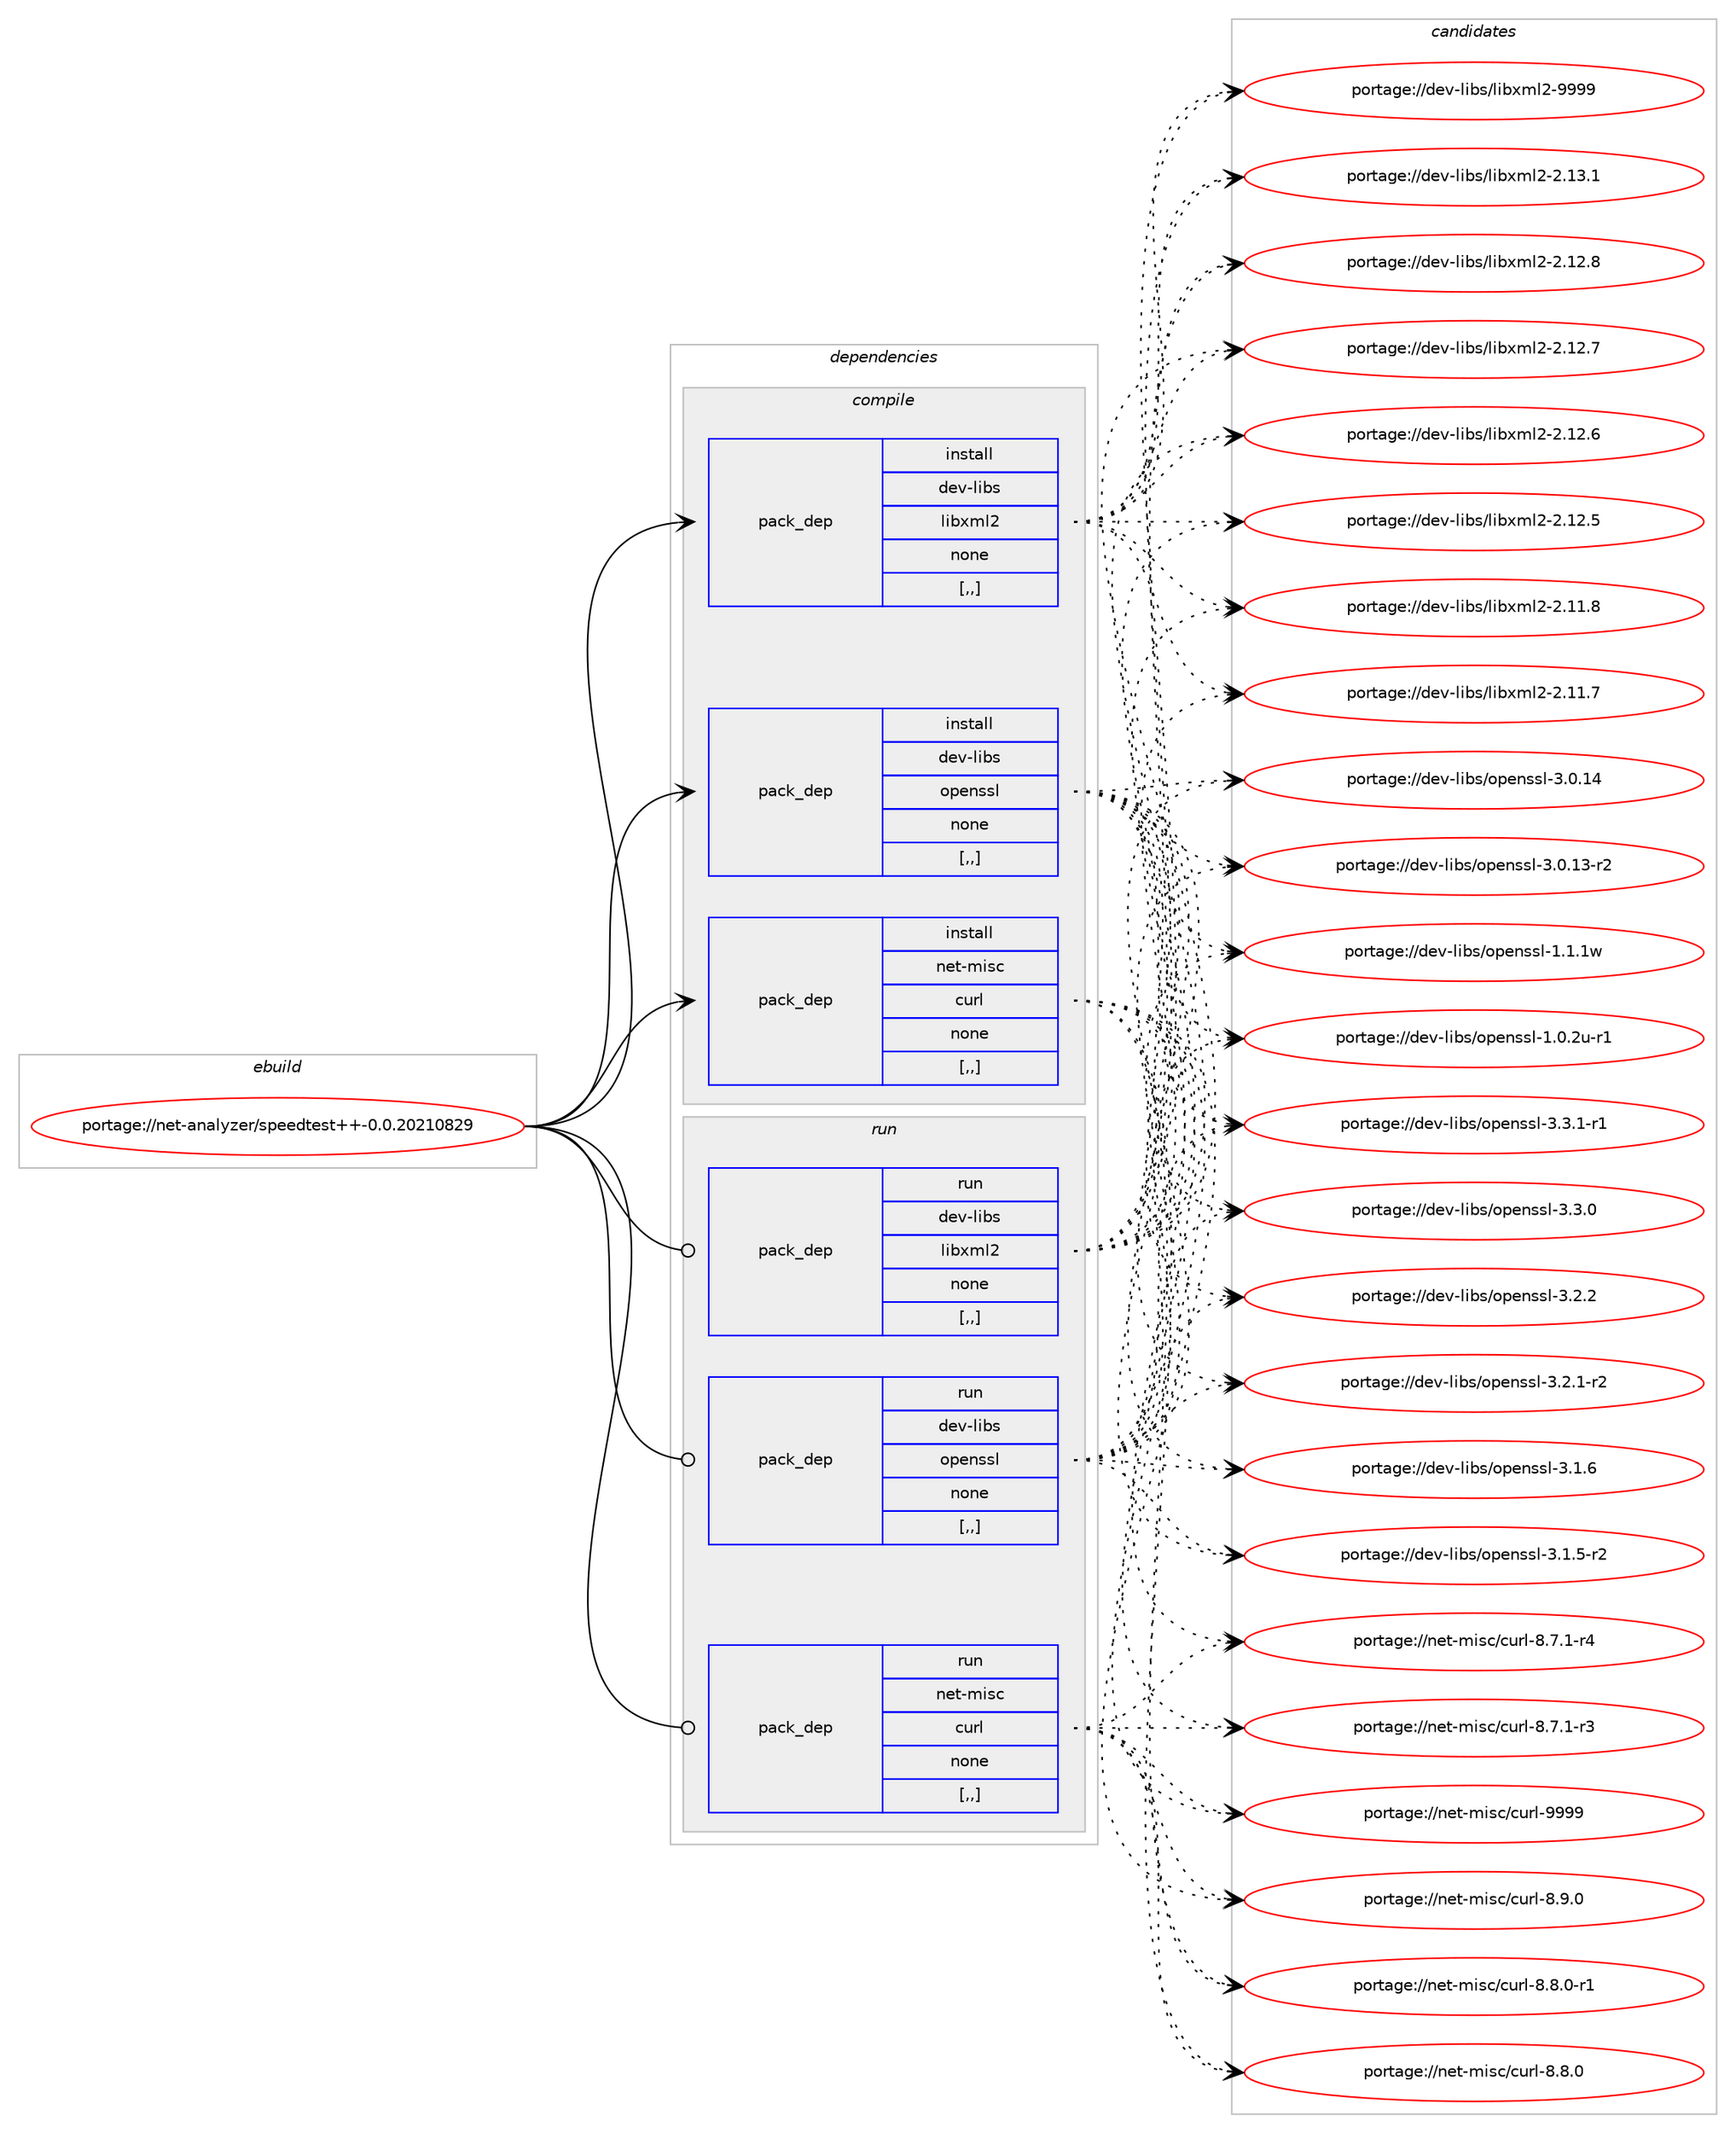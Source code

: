 digraph prolog {

# *************
# Graph options
# *************

newrank=true;
concentrate=true;
compound=true;
graph [rankdir=LR,fontname=Helvetica,fontsize=10,ranksep=1.5];#, ranksep=2.5, nodesep=0.2];
edge  [arrowhead=vee];
node  [fontname=Helvetica,fontsize=10];

# **********
# The ebuild
# **********

subgraph cluster_leftcol {
color=gray;
label=<<i>ebuild</i>>;
id [label="portage://net-analyzer/speedtest++-0.0.20210829", color=red, width=4, href="../net-analyzer/speedtest++-0.0.20210829.svg"];
}

# ****************
# The dependencies
# ****************

subgraph cluster_midcol {
color=gray;
label=<<i>dependencies</i>>;
subgraph cluster_compile {
fillcolor="#eeeeee";
style=filled;
label=<<i>compile</i>>;
subgraph pack250744 {
dependency341281 [label=<<TABLE BORDER="0" CELLBORDER="1" CELLSPACING="0" CELLPADDING="4" WIDTH="220"><TR><TD ROWSPAN="6" CELLPADDING="30">pack_dep</TD></TR><TR><TD WIDTH="110">install</TD></TR><TR><TD>dev-libs</TD></TR><TR><TD>libxml2</TD></TR><TR><TD>none</TD></TR><TR><TD>[,,]</TD></TR></TABLE>>, shape=none, color=blue];
}
id:e -> dependency341281:w [weight=20,style="solid",arrowhead="vee"];
subgraph pack250745 {
dependency341282 [label=<<TABLE BORDER="0" CELLBORDER="1" CELLSPACING="0" CELLPADDING="4" WIDTH="220"><TR><TD ROWSPAN="6" CELLPADDING="30">pack_dep</TD></TR><TR><TD WIDTH="110">install</TD></TR><TR><TD>dev-libs</TD></TR><TR><TD>openssl</TD></TR><TR><TD>none</TD></TR><TR><TD>[,,]</TD></TR></TABLE>>, shape=none, color=blue];
}
id:e -> dependency341282:w [weight=20,style="solid",arrowhead="vee"];
subgraph pack250746 {
dependency341283 [label=<<TABLE BORDER="0" CELLBORDER="1" CELLSPACING="0" CELLPADDING="4" WIDTH="220"><TR><TD ROWSPAN="6" CELLPADDING="30">pack_dep</TD></TR><TR><TD WIDTH="110">install</TD></TR><TR><TD>net-misc</TD></TR><TR><TD>curl</TD></TR><TR><TD>none</TD></TR><TR><TD>[,,]</TD></TR></TABLE>>, shape=none, color=blue];
}
id:e -> dependency341283:w [weight=20,style="solid",arrowhead="vee"];
}
subgraph cluster_compileandrun {
fillcolor="#eeeeee";
style=filled;
label=<<i>compile and run</i>>;
}
subgraph cluster_run {
fillcolor="#eeeeee";
style=filled;
label=<<i>run</i>>;
subgraph pack250747 {
dependency341284 [label=<<TABLE BORDER="0" CELLBORDER="1" CELLSPACING="0" CELLPADDING="4" WIDTH="220"><TR><TD ROWSPAN="6" CELLPADDING="30">pack_dep</TD></TR><TR><TD WIDTH="110">run</TD></TR><TR><TD>dev-libs</TD></TR><TR><TD>libxml2</TD></TR><TR><TD>none</TD></TR><TR><TD>[,,]</TD></TR></TABLE>>, shape=none, color=blue];
}
id:e -> dependency341284:w [weight=20,style="solid",arrowhead="odot"];
subgraph pack250748 {
dependency341285 [label=<<TABLE BORDER="0" CELLBORDER="1" CELLSPACING="0" CELLPADDING="4" WIDTH="220"><TR><TD ROWSPAN="6" CELLPADDING="30">pack_dep</TD></TR><TR><TD WIDTH="110">run</TD></TR><TR><TD>dev-libs</TD></TR><TR><TD>openssl</TD></TR><TR><TD>none</TD></TR><TR><TD>[,,]</TD></TR></TABLE>>, shape=none, color=blue];
}
id:e -> dependency341285:w [weight=20,style="solid",arrowhead="odot"];
subgraph pack250749 {
dependency341286 [label=<<TABLE BORDER="0" CELLBORDER="1" CELLSPACING="0" CELLPADDING="4" WIDTH="220"><TR><TD ROWSPAN="6" CELLPADDING="30">pack_dep</TD></TR><TR><TD WIDTH="110">run</TD></TR><TR><TD>net-misc</TD></TR><TR><TD>curl</TD></TR><TR><TD>none</TD></TR><TR><TD>[,,]</TD></TR></TABLE>>, shape=none, color=blue];
}
id:e -> dependency341286:w [weight=20,style="solid",arrowhead="odot"];
}
}

# **************
# The candidates
# **************

subgraph cluster_choices {
rank=same;
color=gray;
label=<<i>candidates</i>>;

subgraph choice250744 {
color=black;
nodesep=1;
choice10010111845108105981154710810598120109108504557575757 [label="portage://dev-libs/libxml2-9999", color=red, width=4,href="../dev-libs/libxml2-9999.svg"];
choice100101118451081059811547108105981201091085045504649514649 [label="portage://dev-libs/libxml2-2.13.1", color=red, width=4,href="../dev-libs/libxml2-2.13.1.svg"];
choice100101118451081059811547108105981201091085045504649504656 [label="portage://dev-libs/libxml2-2.12.8", color=red, width=4,href="../dev-libs/libxml2-2.12.8.svg"];
choice100101118451081059811547108105981201091085045504649504655 [label="portage://dev-libs/libxml2-2.12.7", color=red, width=4,href="../dev-libs/libxml2-2.12.7.svg"];
choice100101118451081059811547108105981201091085045504649504654 [label="portage://dev-libs/libxml2-2.12.6", color=red, width=4,href="../dev-libs/libxml2-2.12.6.svg"];
choice100101118451081059811547108105981201091085045504649504653 [label="portage://dev-libs/libxml2-2.12.5", color=red, width=4,href="../dev-libs/libxml2-2.12.5.svg"];
choice100101118451081059811547108105981201091085045504649494656 [label="portage://dev-libs/libxml2-2.11.8", color=red, width=4,href="../dev-libs/libxml2-2.11.8.svg"];
choice100101118451081059811547108105981201091085045504649494655 [label="portage://dev-libs/libxml2-2.11.7", color=red, width=4,href="../dev-libs/libxml2-2.11.7.svg"];
dependency341281:e -> choice10010111845108105981154710810598120109108504557575757:w [style=dotted,weight="100"];
dependency341281:e -> choice100101118451081059811547108105981201091085045504649514649:w [style=dotted,weight="100"];
dependency341281:e -> choice100101118451081059811547108105981201091085045504649504656:w [style=dotted,weight="100"];
dependency341281:e -> choice100101118451081059811547108105981201091085045504649504655:w [style=dotted,weight="100"];
dependency341281:e -> choice100101118451081059811547108105981201091085045504649504654:w [style=dotted,weight="100"];
dependency341281:e -> choice100101118451081059811547108105981201091085045504649504653:w [style=dotted,weight="100"];
dependency341281:e -> choice100101118451081059811547108105981201091085045504649494656:w [style=dotted,weight="100"];
dependency341281:e -> choice100101118451081059811547108105981201091085045504649494655:w [style=dotted,weight="100"];
}
subgraph choice250745 {
color=black;
nodesep=1;
choice1001011184510810598115471111121011101151151084551465146494511449 [label="portage://dev-libs/openssl-3.3.1-r1", color=red, width=4,href="../dev-libs/openssl-3.3.1-r1.svg"];
choice100101118451081059811547111112101110115115108455146514648 [label="portage://dev-libs/openssl-3.3.0", color=red, width=4,href="../dev-libs/openssl-3.3.0.svg"];
choice100101118451081059811547111112101110115115108455146504650 [label="portage://dev-libs/openssl-3.2.2", color=red, width=4,href="../dev-libs/openssl-3.2.2.svg"];
choice1001011184510810598115471111121011101151151084551465046494511450 [label="portage://dev-libs/openssl-3.2.1-r2", color=red, width=4,href="../dev-libs/openssl-3.2.1-r2.svg"];
choice100101118451081059811547111112101110115115108455146494654 [label="portage://dev-libs/openssl-3.1.6", color=red, width=4,href="../dev-libs/openssl-3.1.6.svg"];
choice1001011184510810598115471111121011101151151084551464946534511450 [label="portage://dev-libs/openssl-3.1.5-r2", color=red, width=4,href="../dev-libs/openssl-3.1.5-r2.svg"];
choice10010111845108105981154711111210111011511510845514648464952 [label="portage://dev-libs/openssl-3.0.14", color=red, width=4,href="../dev-libs/openssl-3.0.14.svg"];
choice100101118451081059811547111112101110115115108455146484649514511450 [label="portage://dev-libs/openssl-3.0.13-r2", color=red, width=4,href="../dev-libs/openssl-3.0.13-r2.svg"];
choice100101118451081059811547111112101110115115108454946494649119 [label="portage://dev-libs/openssl-1.1.1w", color=red, width=4,href="../dev-libs/openssl-1.1.1w.svg"];
choice1001011184510810598115471111121011101151151084549464846501174511449 [label="portage://dev-libs/openssl-1.0.2u-r1", color=red, width=4,href="../dev-libs/openssl-1.0.2u-r1.svg"];
dependency341282:e -> choice1001011184510810598115471111121011101151151084551465146494511449:w [style=dotted,weight="100"];
dependency341282:e -> choice100101118451081059811547111112101110115115108455146514648:w [style=dotted,weight="100"];
dependency341282:e -> choice100101118451081059811547111112101110115115108455146504650:w [style=dotted,weight="100"];
dependency341282:e -> choice1001011184510810598115471111121011101151151084551465046494511450:w [style=dotted,weight="100"];
dependency341282:e -> choice100101118451081059811547111112101110115115108455146494654:w [style=dotted,weight="100"];
dependency341282:e -> choice1001011184510810598115471111121011101151151084551464946534511450:w [style=dotted,weight="100"];
dependency341282:e -> choice10010111845108105981154711111210111011511510845514648464952:w [style=dotted,weight="100"];
dependency341282:e -> choice100101118451081059811547111112101110115115108455146484649514511450:w [style=dotted,weight="100"];
dependency341282:e -> choice100101118451081059811547111112101110115115108454946494649119:w [style=dotted,weight="100"];
dependency341282:e -> choice1001011184510810598115471111121011101151151084549464846501174511449:w [style=dotted,weight="100"];
}
subgraph choice250746 {
color=black;
nodesep=1;
choice110101116451091051159947991171141084557575757 [label="portage://net-misc/curl-9999", color=red, width=4,href="../net-misc/curl-9999.svg"];
choice11010111645109105115994799117114108455646574648 [label="portage://net-misc/curl-8.9.0", color=red, width=4,href="../net-misc/curl-8.9.0.svg"];
choice110101116451091051159947991171141084556465646484511449 [label="portage://net-misc/curl-8.8.0-r1", color=red, width=4,href="../net-misc/curl-8.8.0-r1.svg"];
choice11010111645109105115994799117114108455646564648 [label="portage://net-misc/curl-8.8.0", color=red, width=4,href="../net-misc/curl-8.8.0.svg"];
choice110101116451091051159947991171141084556465546494511452 [label="portage://net-misc/curl-8.7.1-r4", color=red, width=4,href="../net-misc/curl-8.7.1-r4.svg"];
choice110101116451091051159947991171141084556465546494511451 [label="portage://net-misc/curl-8.7.1-r3", color=red, width=4,href="../net-misc/curl-8.7.1-r3.svg"];
dependency341283:e -> choice110101116451091051159947991171141084557575757:w [style=dotted,weight="100"];
dependency341283:e -> choice11010111645109105115994799117114108455646574648:w [style=dotted,weight="100"];
dependency341283:e -> choice110101116451091051159947991171141084556465646484511449:w [style=dotted,weight="100"];
dependency341283:e -> choice11010111645109105115994799117114108455646564648:w [style=dotted,weight="100"];
dependency341283:e -> choice110101116451091051159947991171141084556465546494511452:w [style=dotted,weight="100"];
dependency341283:e -> choice110101116451091051159947991171141084556465546494511451:w [style=dotted,weight="100"];
}
subgraph choice250747 {
color=black;
nodesep=1;
choice10010111845108105981154710810598120109108504557575757 [label="portage://dev-libs/libxml2-9999", color=red, width=4,href="../dev-libs/libxml2-9999.svg"];
choice100101118451081059811547108105981201091085045504649514649 [label="portage://dev-libs/libxml2-2.13.1", color=red, width=4,href="../dev-libs/libxml2-2.13.1.svg"];
choice100101118451081059811547108105981201091085045504649504656 [label="portage://dev-libs/libxml2-2.12.8", color=red, width=4,href="../dev-libs/libxml2-2.12.8.svg"];
choice100101118451081059811547108105981201091085045504649504655 [label="portage://dev-libs/libxml2-2.12.7", color=red, width=4,href="../dev-libs/libxml2-2.12.7.svg"];
choice100101118451081059811547108105981201091085045504649504654 [label="portage://dev-libs/libxml2-2.12.6", color=red, width=4,href="../dev-libs/libxml2-2.12.6.svg"];
choice100101118451081059811547108105981201091085045504649504653 [label="portage://dev-libs/libxml2-2.12.5", color=red, width=4,href="../dev-libs/libxml2-2.12.5.svg"];
choice100101118451081059811547108105981201091085045504649494656 [label="portage://dev-libs/libxml2-2.11.8", color=red, width=4,href="../dev-libs/libxml2-2.11.8.svg"];
choice100101118451081059811547108105981201091085045504649494655 [label="portage://dev-libs/libxml2-2.11.7", color=red, width=4,href="../dev-libs/libxml2-2.11.7.svg"];
dependency341284:e -> choice10010111845108105981154710810598120109108504557575757:w [style=dotted,weight="100"];
dependency341284:e -> choice100101118451081059811547108105981201091085045504649514649:w [style=dotted,weight="100"];
dependency341284:e -> choice100101118451081059811547108105981201091085045504649504656:w [style=dotted,weight="100"];
dependency341284:e -> choice100101118451081059811547108105981201091085045504649504655:w [style=dotted,weight="100"];
dependency341284:e -> choice100101118451081059811547108105981201091085045504649504654:w [style=dotted,weight="100"];
dependency341284:e -> choice100101118451081059811547108105981201091085045504649504653:w [style=dotted,weight="100"];
dependency341284:e -> choice100101118451081059811547108105981201091085045504649494656:w [style=dotted,weight="100"];
dependency341284:e -> choice100101118451081059811547108105981201091085045504649494655:w [style=dotted,weight="100"];
}
subgraph choice250748 {
color=black;
nodesep=1;
choice1001011184510810598115471111121011101151151084551465146494511449 [label="portage://dev-libs/openssl-3.3.1-r1", color=red, width=4,href="../dev-libs/openssl-3.3.1-r1.svg"];
choice100101118451081059811547111112101110115115108455146514648 [label="portage://dev-libs/openssl-3.3.0", color=red, width=4,href="../dev-libs/openssl-3.3.0.svg"];
choice100101118451081059811547111112101110115115108455146504650 [label="portage://dev-libs/openssl-3.2.2", color=red, width=4,href="../dev-libs/openssl-3.2.2.svg"];
choice1001011184510810598115471111121011101151151084551465046494511450 [label="portage://dev-libs/openssl-3.2.1-r2", color=red, width=4,href="../dev-libs/openssl-3.2.1-r2.svg"];
choice100101118451081059811547111112101110115115108455146494654 [label="portage://dev-libs/openssl-3.1.6", color=red, width=4,href="../dev-libs/openssl-3.1.6.svg"];
choice1001011184510810598115471111121011101151151084551464946534511450 [label="portage://dev-libs/openssl-3.1.5-r2", color=red, width=4,href="../dev-libs/openssl-3.1.5-r2.svg"];
choice10010111845108105981154711111210111011511510845514648464952 [label="portage://dev-libs/openssl-3.0.14", color=red, width=4,href="../dev-libs/openssl-3.0.14.svg"];
choice100101118451081059811547111112101110115115108455146484649514511450 [label="portage://dev-libs/openssl-3.0.13-r2", color=red, width=4,href="../dev-libs/openssl-3.0.13-r2.svg"];
choice100101118451081059811547111112101110115115108454946494649119 [label="portage://dev-libs/openssl-1.1.1w", color=red, width=4,href="../dev-libs/openssl-1.1.1w.svg"];
choice1001011184510810598115471111121011101151151084549464846501174511449 [label="portage://dev-libs/openssl-1.0.2u-r1", color=red, width=4,href="../dev-libs/openssl-1.0.2u-r1.svg"];
dependency341285:e -> choice1001011184510810598115471111121011101151151084551465146494511449:w [style=dotted,weight="100"];
dependency341285:e -> choice100101118451081059811547111112101110115115108455146514648:w [style=dotted,weight="100"];
dependency341285:e -> choice100101118451081059811547111112101110115115108455146504650:w [style=dotted,weight="100"];
dependency341285:e -> choice1001011184510810598115471111121011101151151084551465046494511450:w [style=dotted,weight="100"];
dependency341285:e -> choice100101118451081059811547111112101110115115108455146494654:w [style=dotted,weight="100"];
dependency341285:e -> choice1001011184510810598115471111121011101151151084551464946534511450:w [style=dotted,weight="100"];
dependency341285:e -> choice10010111845108105981154711111210111011511510845514648464952:w [style=dotted,weight="100"];
dependency341285:e -> choice100101118451081059811547111112101110115115108455146484649514511450:w [style=dotted,weight="100"];
dependency341285:e -> choice100101118451081059811547111112101110115115108454946494649119:w [style=dotted,weight="100"];
dependency341285:e -> choice1001011184510810598115471111121011101151151084549464846501174511449:w [style=dotted,weight="100"];
}
subgraph choice250749 {
color=black;
nodesep=1;
choice110101116451091051159947991171141084557575757 [label="portage://net-misc/curl-9999", color=red, width=4,href="../net-misc/curl-9999.svg"];
choice11010111645109105115994799117114108455646574648 [label="portage://net-misc/curl-8.9.0", color=red, width=4,href="../net-misc/curl-8.9.0.svg"];
choice110101116451091051159947991171141084556465646484511449 [label="portage://net-misc/curl-8.8.0-r1", color=red, width=4,href="../net-misc/curl-8.8.0-r1.svg"];
choice11010111645109105115994799117114108455646564648 [label="portage://net-misc/curl-8.8.0", color=red, width=4,href="../net-misc/curl-8.8.0.svg"];
choice110101116451091051159947991171141084556465546494511452 [label="portage://net-misc/curl-8.7.1-r4", color=red, width=4,href="../net-misc/curl-8.7.1-r4.svg"];
choice110101116451091051159947991171141084556465546494511451 [label="portage://net-misc/curl-8.7.1-r3", color=red, width=4,href="../net-misc/curl-8.7.1-r3.svg"];
dependency341286:e -> choice110101116451091051159947991171141084557575757:w [style=dotted,weight="100"];
dependency341286:e -> choice11010111645109105115994799117114108455646574648:w [style=dotted,weight="100"];
dependency341286:e -> choice110101116451091051159947991171141084556465646484511449:w [style=dotted,weight="100"];
dependency341286:e -> choice11010111645109105115994799117114108455646564648:w [style=dotted,weight="100"];
dependency341286:e -> choice110101116451091051159947991171141084556465546494511452:w [style=dotted,weight="100"];
dependency341286:e -> choice110101116451091051159947991171141084556465546494511451:w [style=dotted,weight="100"];
}
}

}
